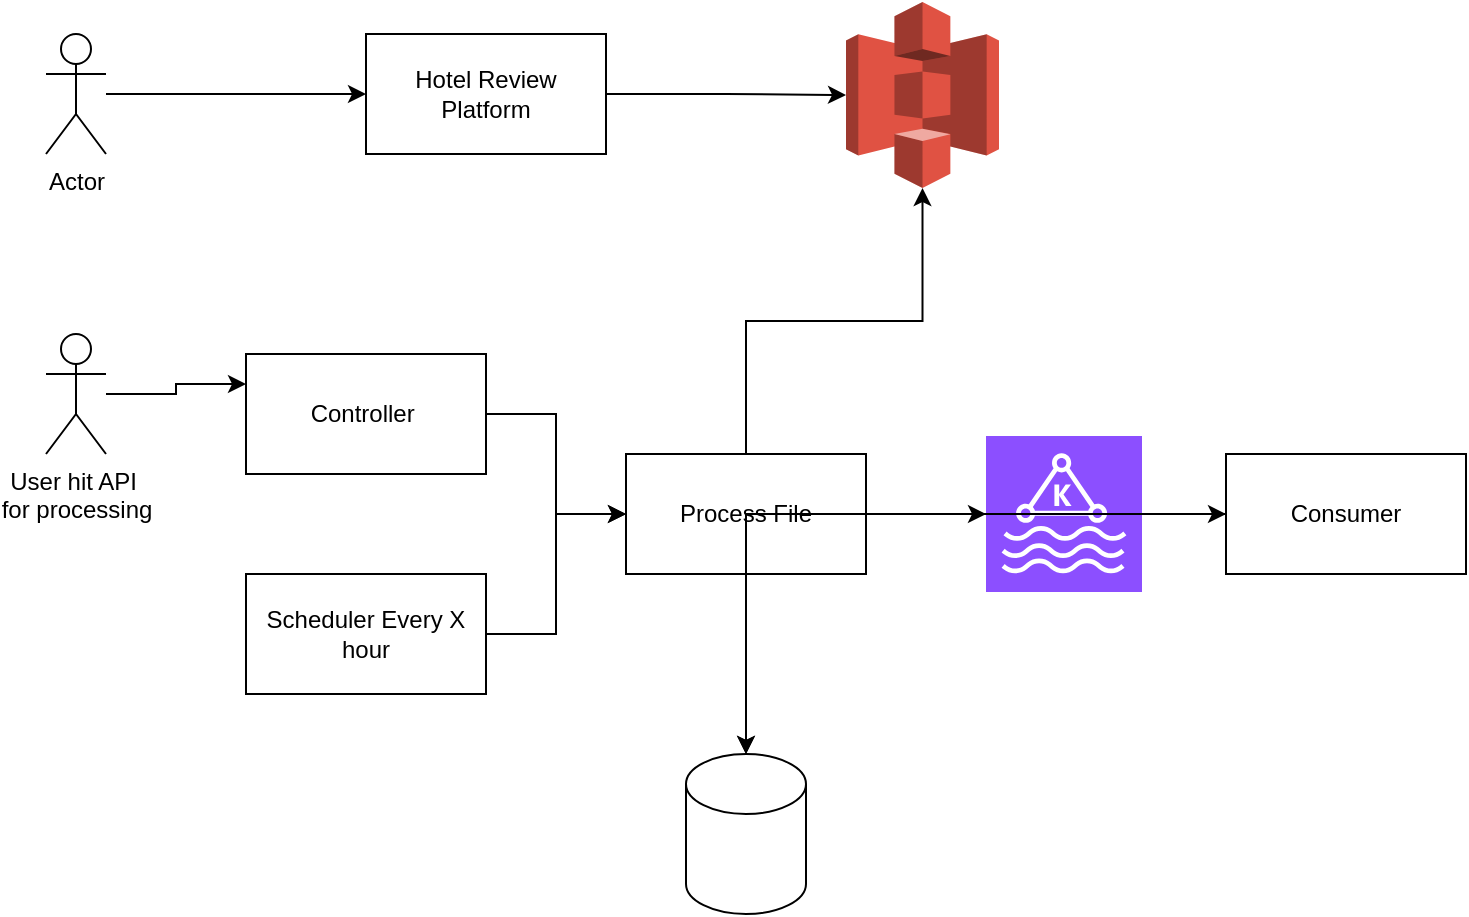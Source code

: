<mxfile version="26.2.14">
  <diagram name="Page-1" id="gLbh3OFSFKKdITn1auYc">
    <mxGraphModel dx="1281" dy="570" grid="1" gridSize="10" guides="1" tooltips="1" connect="1" arrows="1" fold="1" page="1" pageScale="1" pageWidth="850" pageHeight="1100" math="0" shadow="0">
      <root>
        <mxCell id="0" />
        <mxCell id="1" parent="0" />
        <mxCell id="UB9DZYSupl-qanN3jUrm-2" style="edgeStyle=orthogonalEdgeStyle;rounded=0;orthogonalLoop=1;jettySize=auto;html=1;entryX=0;entryY=0.5;entryDx=0;entryDy=0;" edge="1" parent="1" source="UB9DZYSupl-qanN3jUrm-1" target="UB9DZYSupl-qanN3jUrm-3">
          <mxGeometry relative="1" as="geometry">
            <mxPoint x="220" y="190" as="targetPoint" />
          </mxGeometry>
        </mxCell>
        <mxCell id="UB9DZYSupl-qanN3jUrm-1" value="Actor" style="shape=umlActor;verticalLabelPosition=bottom;verticalAlign=top;html=1;outlineConnect=0;" vertex="1" parent="1">
          <mxGeometry x="100" y="160" width="30" height="60" as="geometry" />
        </mxCell>
        <mxCell id="UB9DZYSupl-qanN3jUrm-3" value="Hotel Review Platform" style="rounded=0;whiteSpace=wrap;html=1;" vertex="1" parent="1">
          <mxGeometry x="260" y="160" width="120" height="60" as="geometry" />
        </mxCell>
        <mxCell id="UB9DZYSupl-qanN3jUrm-4" value="" style="outlineConnect=0;dashed=0;verticalLabelPosition=bottom;verticalAlign=top;align=center;html=1;shape=mxgraph.aws3.s3;fillColor=#E05243;gradientColor=none;" vertex="1" parent="1">
          <mxGeometry x="500" y="144" width="76.5" height="93" as="geometry" />
        </mxCell>
        <mxCell id="UB9DZYSupl-qanN3jUrm-5" style="edgeStyle=orthogonalEdgeStyle;rounded=0;orthogonalLoop=1;jettySize=auto;html=1;entryX=0;entryY=0.5;entryDx=0;entryDy=0;entryPerimeter=0;" edge="1" parent="1" source="UB9DZYSupl-qanN3jUrm-3" target="UB9DZYSupl-qanN3jUrm-4">
          <mxGeometry relative="1" as="geometry" />
        </mxCell>
        <mxCell id="UB9DZYSupl-qanN3jUrm-12" style="edgeStyle=orthogonalEdgeStyle;rounded=0;orthogonalLoop=1;jettySize=auto;html=1;entryX=0;entryY=0.5;entryDx=0;entryDy=0;" edge="1" parent="1" source="UB9DZYSupl-qanN3jUrm-6" target="UB9DZYSupl-qanN3jUrm-11">
          <mxGeometry relative="1" as="geometry" />
        </mxCell>
        <mxCell id="UB9DZYSupl-qanN3jUrm-6" value="Controller&amp;nbsp;" style="rounded=0;whiteSpace=wrap;html=1;" vertex="1" parent="1">
          <mxGeometry x="200" y="320" width="120" height="60" as="geometry" />
        </mxCell>
        <mxCell id="UB9DZYSupl-qanN3jUrm-10" style="edgeStyle=orthogonalEdgeStyle;rounded=0;orthogonalLoop=1;jettySize=auto;html=1;entryX=0;entryY=0.25;entryDx=0;entryDy=0;" edge="1" parent="1" source="UB9DZYSupl-qanN3jUrm-7" target="UB9DZYSupl-qanN3jUrm-6">
          <mxGeometry relative="1" as="geometry" />
        </mxCell>
        <mxCell id="UB9DZYSupl-qanN3jUrm-7" value="User hit API&amp;nbsp;&lt;div&gt;for processing&lt;/div&gt;" style="shape=umlActor;verticalLabelPosition=bottom;verticalAlign=top;html=1;outlineConnect=0;" vertex="1" parent="1">
          <mxGeometry x="100" y="310" width="30" height="60" as="geometry" />
        </mxCell>
        <mxCell id="UB9DZYSupl-qanN3jUrm-14" style="edgeStyle=orthogonalEdgeStyle;rounded=0;orthogonalLoop=1;jettySize=auto;html=1;entryX=0;entryY=0.5;entryDx=0;entryDy=0;" edge="1" parent="1" source="UB9DZYSupl-qanN3jUrm-9" target="UB9DZYSupl-qanN3jUrm-11">
          <mxGeometry relative="1" as="geometry" />
        </mxCell>
        <mxCell id="UB9DZYSupl-qanN3jUrm-9" value="Scheduler Every X hour" style="rounded=0;whiteSpace=wrap;html=1;" vertex="1" parent="1">
          <mxGeometry x="200" y="430" width="120" height="60" as="geometry" />
        </mxCell>
        <mxCell id="UB9DZYSupl-qanN3jUrm-15" style="edgeStyle=orthogonalEdgeStyle;rounded=0;orthogonalLoop=1;jettySize=auto;html=1;" edge="1" parent="1" source="UB9DZYSupl-qanN3jUrm-11" target="UB9DZYSupl-qanN3jUrm-4">
          <mxGeometry relative="1" as="geometry" />
        </mxCell>
        <mxCell id="UB9DZYSupl-qanN3jUrm-11" value="Process File" style="rounded=0;whiteSpace=wrap;html=1;" vertex="1" parent="1">
          <mxGeometry x="390" y="370" width="120" height="60" as="geometry" />
        </mxCell>
        <mxCell id="UB9DZYSupl-qanN3jUrm-16" value="" style="shape=cylinder3;whiteSpace=wrap;html=1;boundedLbl=1;backgroundOutline=1;size=15;" vertex="1" parent="1">
          <mxGeometry x="420" y="520" width="60" height="80" as="geometry" />
        </mxCell>
        <mxCell id="UB9DZYSupl-qanN3jUrm-17" style="edgeStyle=orthogonalEdgeStyle;rounded=0;orthogonalLoop=1;jettySize=auto;html=1;entryX=0.5;entryY=0;entryDx=0;entryDy=0;entryPerimeter=0;" edge="1" parent="1" source="UB9DZYSupl-qanN3jUrm-11" target="UB9DZYSupl-qanN3jUrm-16">
          <mxGeometry relative="1" as="geometry" />
        </mxCell>
        <mxCell id="UB9DZYSupl-qanN3jUrm-21" value="" style="edgeStyle=orthogonalEdgeStyle;rounded=0;orthogonalLoop=1;jettySize=auto;html=1;" edge="1" parent="1" source="UB9DZYSupl-qanN3jUrm-18" target="UB9DZYSupl-qanN3jUrm-20">
          <mxGeometry relative="1" as="geometry" />
        </mxCell>
        <mxCell id="UB9DZYSupl-qanN3jUrm-18" value="" style="sketch=0;points=[[0,0,0],[0.25,0,0],[0.5,0,0],[0.75,0,0],[1,0,0],[0,1,0],[0.25,1,0],[0.5,1,0],[0.75,1,0],[1,1,0],[0,0.25,0],[0,0.5,0],[0,0.75,0],[1,0.25,0],[1,0.5,0],[1,0.75,0]];outlineConnect=0;fontColor=#232F3E;fillColor=#8C4FFF;strokeColor=#ffffff;dashed=0;verticalLabelPosition=bottom;verticalAlign=top;align=center;html=1;fontSize=12;fontStyle=0;aspect=fixed;shape=mxgraph.aws4.resourceIcon;resIcon=mxgraph.aws4.managed_streaming_for_kafka;" vertex="1" parent="1">
          <mxGeometry x="570" y="361" width="78" height="78" as="geometry" />
        </mxCell>
        <mxCell id="UB9DZYSupl-qanN3jUrm-19" style="edgeStyle=orthogonalEdgeStyle;rounded=0;orthogonalLoop=1;jettySize=auto;html=1;entryX=0;entryY=0.5;entryDx=0;entryDy=0;entryPerimeter=0;" edge="1" parent="1" source="UB9DZYSupl-qanN3jUrm-11" target="UB9DZYSupl-qanN3jUrm-18">
          <mxGeometry relative="1" as="geometry" />
        </mxCell>
        <mxCell id="UB9DZYSupl-qanN3jUrm-20" value="Consumer" style="rounded=0;whiteSpace=wrap;html=1;" vertex="1" parent="1">
          <mxGeometry x="690" y="370" width="120" height="60" as="geometry" />
        </mxCell>
        <mxCell id="UB9DZYSupl-qanN3jUrm-22" style="edgeStyle=orthogonalEdgeStyle;rounded=0;orthogonalLoop=1;jettySize=auto;html=1;entryX=0.5;entryY=0;entryDx=0;entryDy=0;entryPerimeter=0;" edge="1" parent="1" source="UB9DZYSupl-qanN3jUrm-20" target="UB9DZYSupl-qanN3jUrm-16">
          <mxGeometry relative="1" as="geometry" />
        </mxCell>
      </root>
    </mxGraphModel>
  </diagram>
</mxfile>
